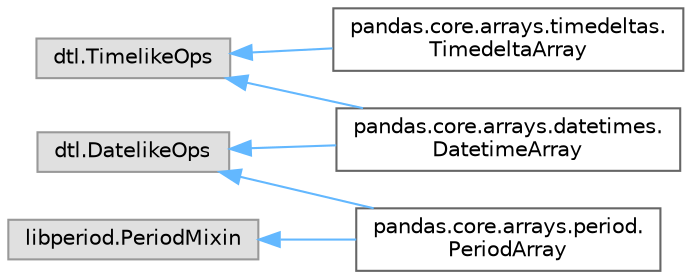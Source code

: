 digraph "Graphical Class Hierarchy"
{
 // LATEX_PDF_SIZE
  bgcolor="transparent";
  edge [fontname=Helvetica,fontsize=10,labelfontname=Helvetica,labelfontsize=10];
  node [fontname=Helvetica,fontsize=10,shape=box,height=0.2,width=0.4];
  rankdir="LR";
  Node0 [id="Node000000",label="dtl.DatelikeOps",height=0.2,width=0.4,color="grey60", fillcolor="#E0E0E0", style="filled",tooltip=" "];
  Node0 -> Node1 [id="edge3400_Node000000_Node000001",dir="back",color="steelblue1",style="solid",tooltip=" "];
  Node1 [id="Node000001",label="pandas.core.arrays.datetimes.\lDatetimeArray",height=0.2,width=0.4,color="grey40", fillcolor="white", style="filled",URL="$d7/d58/classpandas_1_1core_1_1arrays_1_1datetimes_1_1DatetimeArray.html",tooltip=" "];
  Node0 -> Node4 [id="edge3401_Node000000_Node000004",dir="back",color="steelblue1",style="solid",tooltip=" "];
  Node4 [id="Node000004",label="pandas.core.arrays.period.\lPeriodArray",height=0.2,width=0.4,color="grey40", fillcolor="white", style="filled",URL="$d7/d8e/classpandas_1_1core_1_1arrays_1_1period_1_1PeriodArray.html",tooltip=" "];
  Node5 [id="Node000005",label="libperiod.PeriodMixin",height=0.2,width=0.4,color="grey60", fillcolor="#E0E0E0", style="filled",tooltip=" "];
  Node5 -> Node4 [id="edge3402_Node000005_Node000004",dir="back",color="steelblue1",style="solid",tooltip=" "];
  Node2 [id="Node000002",label="dtl.TimelikeOps",height=0.2,width=0.4,color="grey60", fillcolor="#E0E0E0", style="filled",tooltip=" "];
  Node2 -> Node1 [id="edge3403_Node000002_Node000001",dir="back",color="steelblue1",style="solid",tooltip=" "];
  Node2 -> Node3 [id="edge3404_Node000002_Node000003",dir="back",color="steelblue1",style="solid",tooltip=" "];
  Node3 [id="Node000003",label="pandas.core.arrays.timedeltas.\lTimedeltaArray",height=0.2,width=0.4,color="grey40", fillcolor="white", style="filled",URL="$d6/d80/classpandas_1_1core_1_1arrays_1_1timedeltas_1_1TimedeltaArray.html",tooltip=" "];
}
